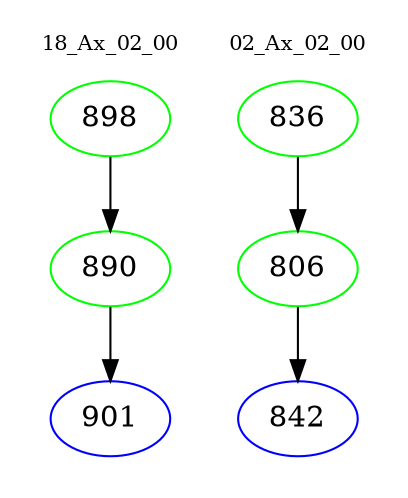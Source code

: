 digraph{
subgraph cluster_0 {
color = white
label = "18_Ax_02_00";
fontsize=10;
T0_898 [label="898", color="green"]
T0_898 -> T0_890 [color="black"]
T0_890 [label="890", color="green"]
T0_890 -> T0_901 [color="black"]
T0_901 [label="901", color="blue"]
}
subgraph cluster_1 {
color = white
label = "02_Ax_02_00";
fontsize=10;
T1_836 [label="836", color="green"]
T1_836 -> T1_806 [color="black"]
T1_806 [label="806", color="green"]
T1_806 -> T1_842 [color="black"]
T1_842 [label="842", color="blue"]
}
}
